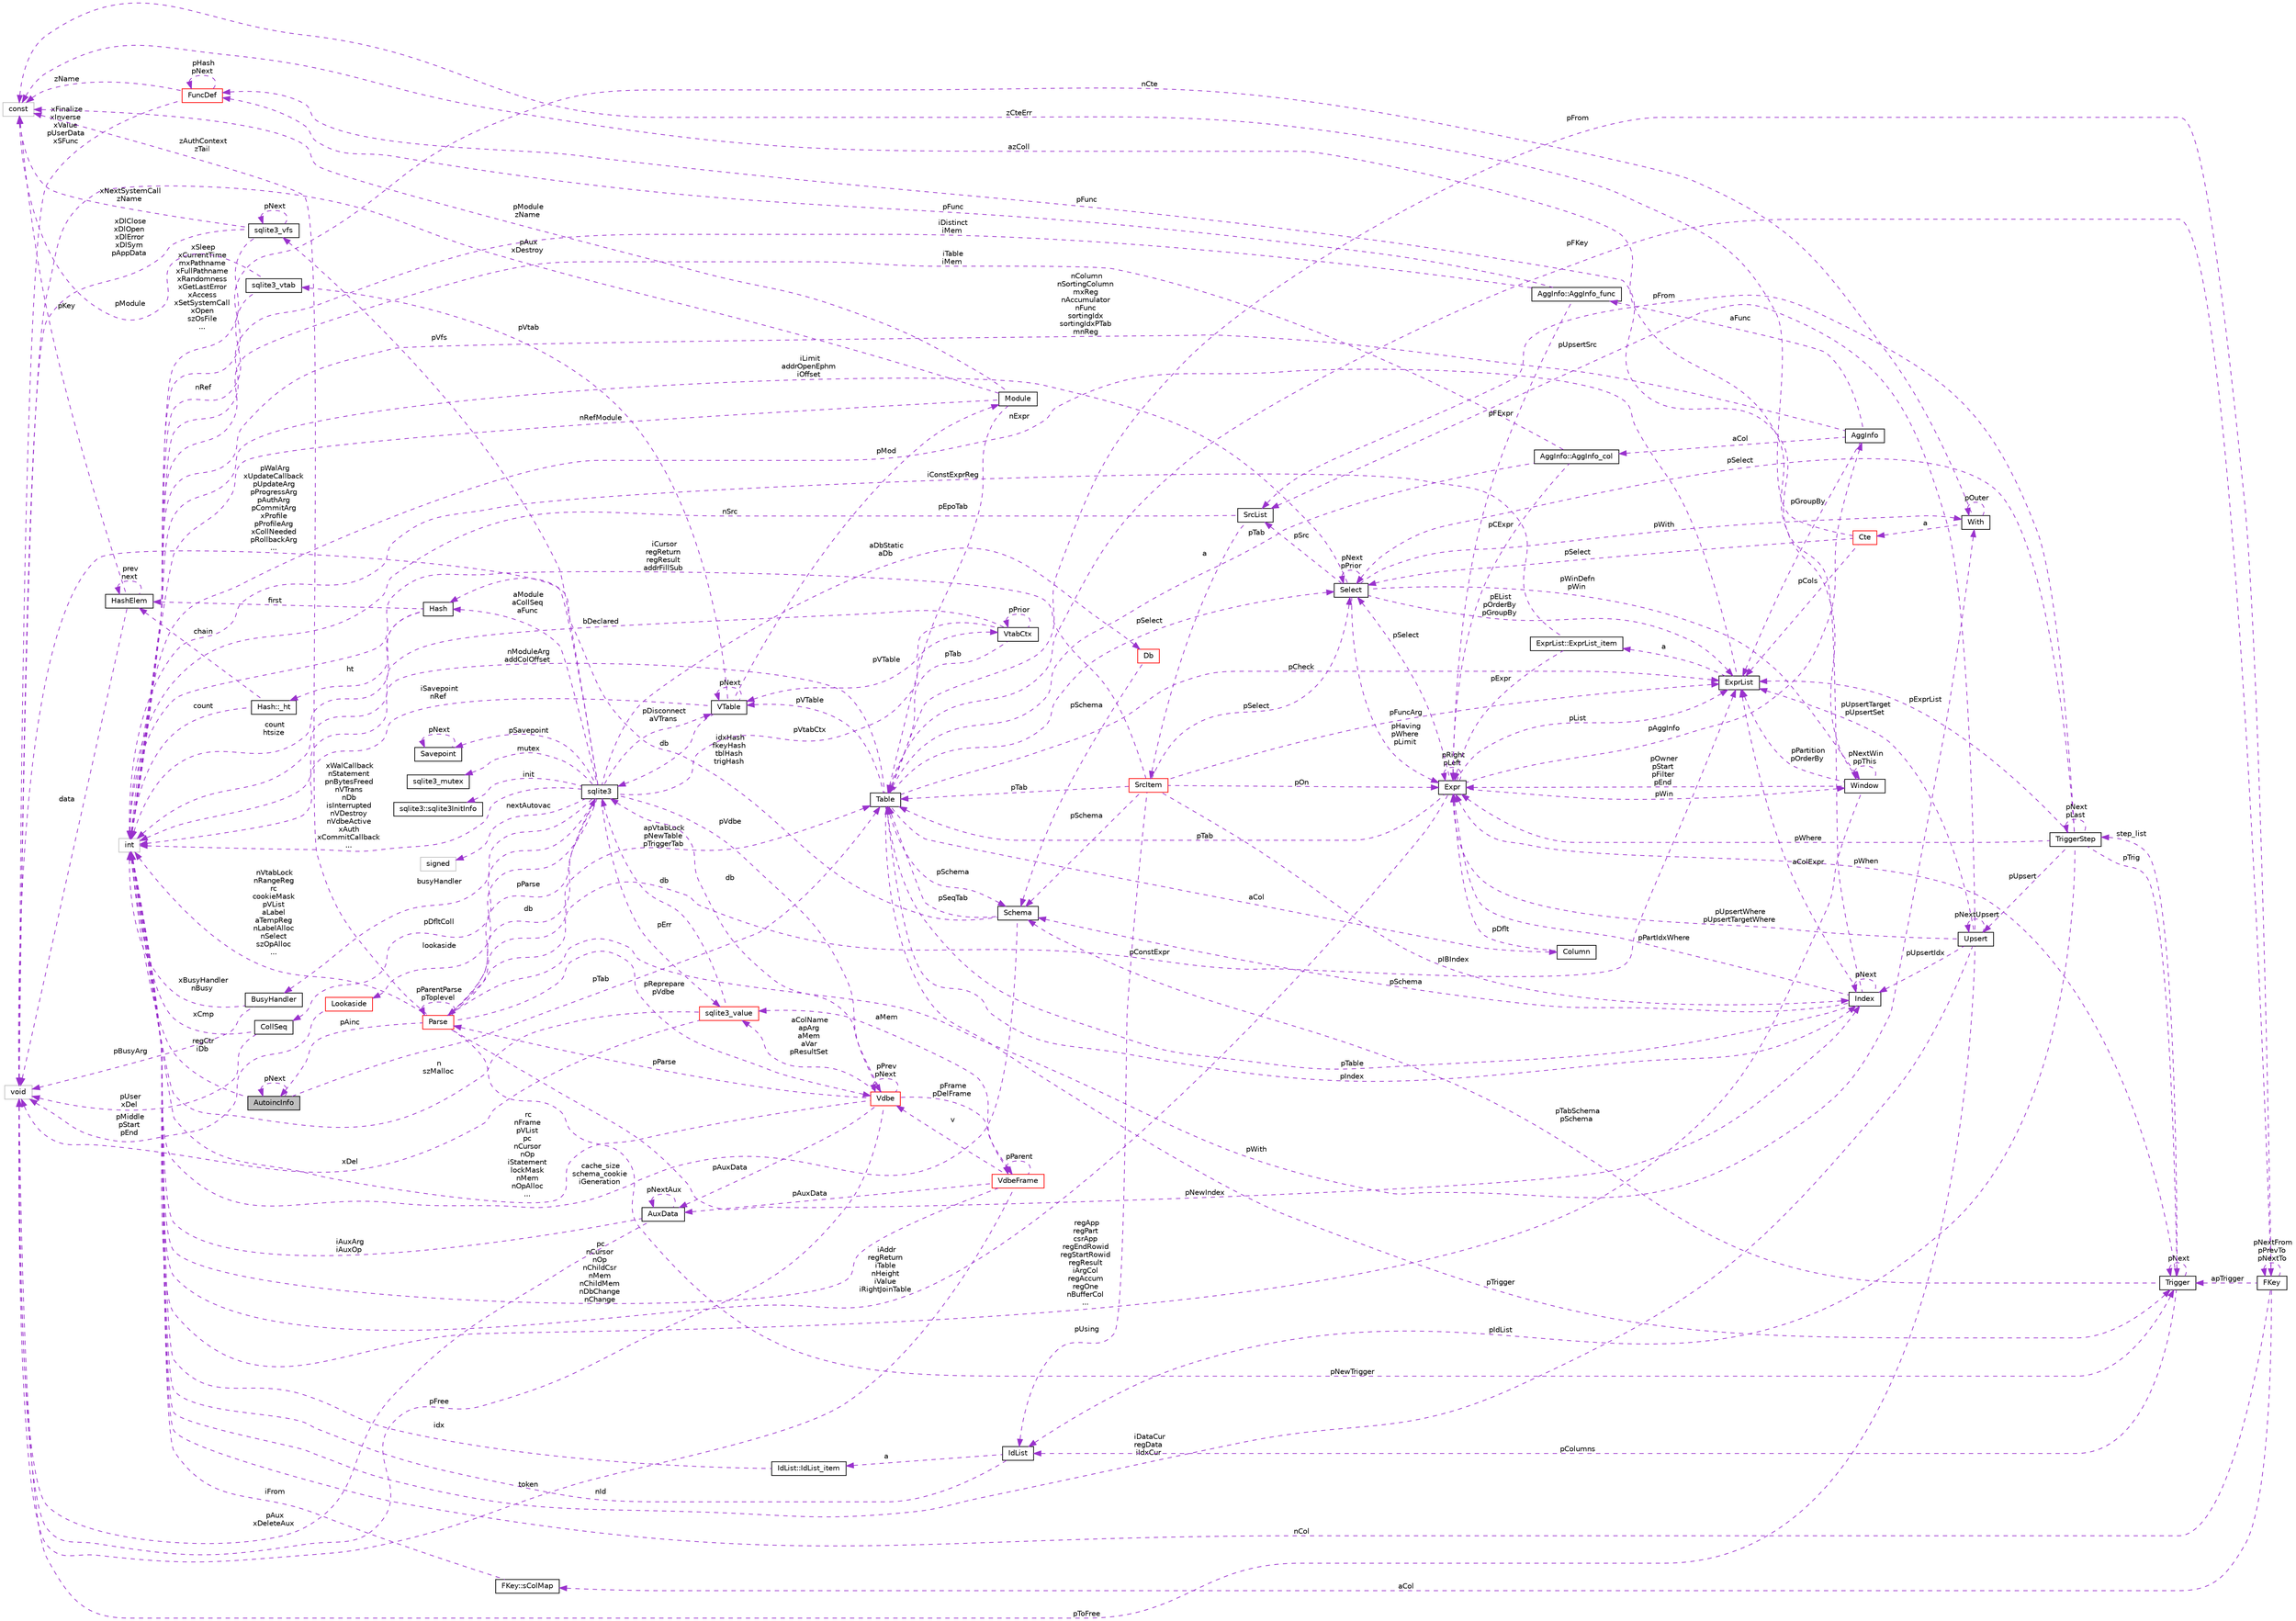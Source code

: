 digraph "AutoincInfo"
{
 // LATEX_PDF_SIZE
  edge [fontname="Helvetica",fontsize="10",labelfontname="Helvetica",labelfontsize="10"];
  node [fontname="Helvetica",fontsize="10",shape=record];
  rankdir="LR";
  Node1 [label="AutoincInfo",height=0.2,width=0.4,color="black", fillcolor="grey75", style="filled", fontcolor="black",tooltip=" "];
  Node2 -> Node1 [dir="back",color="darkorchid3",fontsize="10",style="dashed",label=" regCtr\niDb" ,fontname="Helvetica"];
  Node2 [label="int",height=0.2,width=0.4,color="grey75", fillcolor="white", style="filled",tooltip=" "];
  Node3 -> Node1 [dir="back",color="darkorchid3",fontsize="10",style="dashed",label=" pTab" ,fontname="Helvetica"];
  Node3 [label="Table",height=0.2,width=0.4,color="black", fillcolor="white", style="filled",URL="$structTable.html",tooltip=" "];
  Node4 -> Node3 [dir="back",color="darkorchid3",fontsize="10",style="dashed",label=" pSchema" ,fontname="Helvetica"];
  Node4 [label="Schema",height=0.2,width=0.4,color="black", fillcolor="white", style="filled",URL="$structSchema.html",tooltip=" "];
  Node2 -> Node4 [dir="back",color="darkorchid3",fontsize="10",style="dashed",label=" cache_size\nschema_cookie\niGeneration" ,fontname="Helvetica"];
  Node3 -> Node4 [dir="back",color="darkorchid3",fontsize="10",style="dashed",label=" pSeqTab" ,fontname="Helvetica"];
  Node5 -> Node4 [dir="back",color="darkorchid3",fontsize="10",style="dashed",label=" idxHash\nfkeyHash\ntblHash\ntrigHash" ,fontname="Helvetica"];
  Node5 [label="Hash",height=0.2,width=0.4,color="black", fillcolor="white", style="filled",URL="$structHash.html",tooltip=" "];
  Node6 -> Node5 [dir="back",color="darkorchid3",fontsize="10",style="dashed",label=" ht" ,fontname="Helvetica"];
  Node6 [label="Hash::_ht",height=0.2,width=0.4,color="black", fillcolor="white", style="filled",URL="$structHash_1_1__ht.html",tooltip=" "];
  Node2 -> Node6 [dir="back",color="darkorchid3",fontsize="10",style="dashed",label=" count" ,fontname="Helvetica"];
  Node7 -> Node6 [dir="back",color="darkorchid3",fontsize="10",style="dashed",label=" chain" ,fontname="Helvetica"];
  Node7 [label="HashElem",height=0.2,width=0.4,color="black", fillcolor="white", style="filled",URL="$structHashElem.html",tooltip=" "];
  Node8 -> Node7 [dir="back",color="darkorchid3",fontsize="10",style="dashed",label=" data" ,fontname="Helvetica"];
  Node8 [label="void",height=0.2,width=0.4,color="grey75", fillcolor="white", style="filled",tooltip=" "];
  Node7 -> Node7 [dir="back",color="darkorchid3",fontsize="10",style="dashed",label=" prev\nnext" ,fontname="Helvetica"];
  Node9 -> Node7 [dir="back",color="darkorchid3",fontsize="10",style="dashed",label=" pKey" ,fontname="Helvetica"];
  Node9 [label="const",height=0.2,width=0.4,color="grey75", fillcolor="white", style="filled",tooltip=" "];
  Node2 -> Node5 [dir="back",color="darkorchid3",fontsize="10",style="dashed",label=" count\nhtsize" ,fontname="Helvetica"];
  Node7 -> Node5 [dir="back",color="darkorchid3",fontsize="10",style="dashed",label=" first" ,fontname="Helvetica"];
  Node10 -> Node3 [dir="back",color="darkorchid3",fontsize="10",style="dashed",label=" aCol" ,fontname="Helvetica"];
  Node10 [label="Column",height=0.2,width=0.4,color="black", fillcolor="white", style="filled",URL="$structColumn.html",tooltip=" "];
  Node11 -> Node10 [dir="back",color="darkorchid3",fontsize="10",style="dashed",label=" pDflt" ,fontname="Helvetica"];
  Node11 [label="Expr",height=0.2,width=0.4,color="black", fillcolor="white", style="filled",URL="$structExpr.html",tooltip=" "];
  Node12 -> Node11 [dir="back",color="darkorchid3",fontsize="10",style="dashed",label=" pAggInfo" ,fontname="Helvetica"];
  Node12 [label="AggInfo",height=0.2,width=0.4,color="black", fillcolor="white", style="filled",URL="$structAggInfo.html",tooltip=" "];
  Node13 -> Node12 [dir="back",color="darkorchid3",fontsize="10",style="dashed",label=" aCol" ,fontname="Helvetica"];
  Node13 [label="AggInfo::AggInfo_col",height=0.2,width=0.4,color="black", fillcolor="white", style="filled",URL="$structAggInfo_1_1AggInfo__col.html",tooltip=" "];
  Node11 -> Node13 [dir="back",color="darkorchid3",fontsize="10",style="dashed",label=" pCExpr" ,fontname="Helvetica"];
  Node2 -> Node13 [dir="back",color="darkorchid3",fontsize="10",style="dashed",label=" iTable\niMem" ,fontname="Helvetica"];
  Node3 -> Node13 [dir="back",color="darkorchid3",fontsize="10",style="dashed",label=" pTab" ,fontname="Helvetica"];
  Node2 -> Node12 [dir="back",color="darkorchid3",fontsize="10",style="dashed",label=" nColumn\nnSortingColumn\nmxReg\nnAccumulator\nnFunc\nsortingIdx\nsortingIdxPTab\nmnReg" ,fontname="Helvetica"];
  Node14 -> Node12 [dir="back",color="darkorchid3",fontsize="10",style="dashed",label=" aFunc" ,fontname="Helvetica"];
  Node14 [label="AggInfo::AggInfo_func",height=0.2,width=0.4,color="black", fillcolor="white", style="filled",URL="$structAggInfo_1_1AggInfo__func.html",tooltip=" "];
  Node11 -> Node14 [dir="back",color="darkorchid3",fontsize="10",style="dashed",label=" pFExpr" ,fontname="Helvetica"];
  Node2 -> Node14 [dir="back",color="darkorchid3",fontsize="10",style="dashed",label=" iDistinct\niMem" ,fontname="Helvetica"];
  Node15 -> Node14 [dir="back",color="darkorchid3",fontsize="10",style="dashed",label=" pFunc" ,fontname="Helvetica"];
  Node15 [label="FuncDef",height=0.2,width=0.4,color="red", fillcolor="white", style="filled",URL="$structFuncDef.html",tooltip=" "];
  Node8 -> Node15 [dir="back",color="darkorchid3",fontsize="10",style="dashed",label=" xFinalize\nxInverse\nxValue\npUserData\nxSFunc" ,fontname="Helvetica"];
  Node9 -> Node15 [dir="back",color="darkorchid3",fontsize="10",style="dashed",label=" zName" ,fontname="Helvetica"];
  Node15 -> Node15 [dir="back",color="darkorchid3",fontsize="10",style="dashed",label=" pHash\npNext" ,fontname="Helvetica"];
  Node17 -> Node12 [dir="back",color="darkorchid3",fontsize="10",style="dashed",label=" pGroupBy" ,fontname="Helvetica"];
  Node17 [label="ExprList",height=0.2,width=0.4,color="black", fillcolor="white", style="filled",URL="$structExprList.html",tooltip=" "];
  Node18 -> Node17 [dir="back",color="darkorchid3",fontsize="10",style="dashed",label=" a" ,fontname="Helvetica"];
  Node18 [label="ExprList::ExprList_item",height=0.2,width=0.4,color="black", fillcolor="white", style="filled",URL="$structExprList_1_1ExprList__item.html",tooltip=" "];
  Node11 -> Node18 [dir="back",color="darkorchid3",fontsize="10",style="dashed",label=" pExpr" ,fontname="Helvetica"];
  Node2 -> Node18 [dir="back",color="darkorchid3",fontsize="10",style="dashed",label=" iConstExprReg" ,fontname="Helvetica"];
  Node2 -> Node17 [dir="back",color="darkorchid3",fontsize="10",style="dashed",label=" nExpr" ,fontname="Helvetica"];
  Node11 -> Node11 [dir="back",color="darkorchid3",fontsize="10",style="dashed",label=" pRight\npLeft" ,fontname="Helvetica"];
  Node2 -> Node11 [dir="back",color="darkorchid3",fontsize="10",style="dashed",label=" iAddr\nregReturn\niTable\nnHeight\niValue\niRightJoinTable" ,fontname="Helvetica"];
  Node3 -> Node11 [dir="back",color="darkorchid3",fontsize="10",style="dashed",label=" pTab" ,fontname="Helvetica"];
  Node19 -> Node11 [dir="back",color="darkorchid3",fontsize="10",style="dashed",label=" pSelect" ,fontname="Helvetica"];
  Node19 [label="Select",height=0.2,width=0.4,color="black", fillcolor="white", style="filled",URL="$structSelect.html",tooltip=" "];
  Node11 -> Node19 [dir="back",color="darkorchid3",fontsize="10",style="dashed",label=" pHaving\npWhere\npLimit" ,fontname="Helvetica"];
  Node20 -> Node19 [dir="back",color="darkorchid3",fontsize="10",style="dashed",label=" pWith" ,fontname="Helvetica"];
  Node20 [label="With",height=0.2,width=0.4,color="black", fillcolor="white", style="filled",URL="$structWith.html",tooltip=" "];
  Node21 -> Node20 [dir="back",color="darkorchid3",fontsize="10",style="dashed",label=" a" ,fontname="Helvetica"];
  Node21 [label="Cte",height=0.2,width=0.4,color="red", fillcolor="white", style="filled",URL="$structCte.html",tooltip=" "];
  Node19 -> Node21 [dir="back",color="darkorchid3",fontsize="10",style="dashed",label=" pSelect" ,fontname="Helvetica"];
  Node9 -> Node21 [dir="back",color="darkorchid3",fontsize="10",style="dashed",label=" zCteErr" ,fontname="Helvetica"];
  Node17 -> Node21 [dir="back",color="darkorchid3",fontsize="10",style="dashed",label=" pCols" ,fontname="Helvetica"];
  Node20 -> Node20 [dir="back",color="darkorchid3",fontsize="10",style="dashed",label=" pOuter" ,fontname="Helvetica"];
  Node2 -> Node20 [dir="back",color="darkorchid3",fontsize="10",style="dashed",label=" nCte" ,fontname="Helvetica"];
  Node2 -> Node19 [dir="back",color="darkorchid3",fontsize="10",style="dashed",label=" iLimit\naddrOpenEphm\niOffset" ,fontname="Helvetica"];
  Node19 -> Node19 [dir="back",color="darkorchid3",fontsize="10",style="dashed",label=" pNext\npPrior" ,fontname="Helvetica"];
  Node23 -> Node19 [dir="back",color="darkorchid3",fontsize="10",style="dashed",label=" pSrc" ,fontname="Helvetica"];
  Node23 [label="SrcList",height=0.2,width=0.4,color="black", fillcolor="white", style="filled",URL="$structSrcList.html",tooltip=" "];
  Node24 -> Node23 [dir="back",color="darkorchid3",fontsize="10",style="dashed",label=" a" ,fontname="Helvetica"];
  Node24 [label="SrcItem",height=0.2,width=0.4,color="red", fillcolor="white", style="filled",URL="$structSrcItem.html",tooltip=" "];
  Node4 -> Node24 [dir="back",color="darkorchid3",fontsize="10",style="dashed",label=" pSchema" ,fontname="Helvetica"];
  Node11 -> Node24 [dir="back",color="darkorchid3",fontsize="10",style="dashed",label=" pOn" ,fontname="Helvetica"];
  Node25 -> Node24 [dir="back",color="darkorchid3",fontsize="10",style="dashed",label=" pUsing" ,fontname="Helvetica"];
  Node25 [label="IdList",height=0.2,width=0.4,color="black", fillcolor="white", style="filled",URL="$structIdList.html",tooltip=" "];
  Node26 -> Node25 [dir="back",color="darkorchid3",fontsize="10",style="dashed",label=" a" ,fontname="Helvetica"];
  Node26 [label="IdList::IdList_item",height=0.2,width=0.4,color="black", fillcolor="white", style="filled",URL="$structIdList_1_1IdList__item.html",tooltip=" "];
  Node2 -> Node26 [dir="back",color="darkorchid3",fontsize="10",style="dashed",label=" idx" ,fontname="Helvetica"];
  Node2 -> Node25 [dir="back",color="darkorchid3",fontsize="10",style="dashed",label=" nId" ,fontname="Helvetica"];
  Node2 -> Node24 [dir="back",color="darkorchid3",fontsize="10",style="dashed",label=" iCursor\nregReturn\nregResult\naddrFillSub" ,fontname="Helvetica"];
  Node3 -> Node24 [dir="back",color="darkorchid3",fontsize="10",style="dashed",label=" pTab" ,fontname="Helvetica"];
  Node19 -> Node24 [dir="back",color="darkorchid3",fontsize="10",style="dashed",label=" pSelect" ,fontname="Helvetica"];
  Node27 -> Node24 [dir="back",color="darkorchid3",fontsize="10",style="dashed",label=" pIBIndex" ,fontname="Helvetica"];
  Node27 [label="Index",height=0.2,width=0.4,color="black", fillcolor="white", style="filled",URL="$structIndex.html",tooltip=" "];
  Node4 -> Node27 [dir="back",color="darkorchid3",fontsize="10",style="dashed",label=" pSchema" ,fontname="Helvetica"];
  Node11 -> Node27 [dir="back",color="darkorchid3",fontsize="10",style="dashed",label=" pPartIdxWhere" ,fontname="Helvetica"];
  Node3 -> Node27 [dir="back",color="darkorchid3",fontsize="10",style="dashed",label=" pTable" ,fontname="Helvetica"];
  Node17 -> Node27 [dir="back",color="darkorchid3",fontsize="10",style="dashed",label=" aColExpr" ,fontname="Helvetica"];
  Node9 -> Node27 [dir="back",color="darkorchid3",fontsize="10",style="dashed",label=" azColl" ,fontname="Helvetica"];
  Node27 -> Node27 [dir="back",color="darkorchid3",fontsize="10",style="dashed",label=" pNext" ,fontname="Helvetica"];
  Node17 -> Node24 [dir="back",color="darkorchid3",fontsize="10",style="dashed",label=" pFuncArg" ,fontname="Helvetica"];
  Node2 -> Node23 [dir="back",color="darkorchid3",fontsize="10",style="dashed",label=" nSrc" ,fontname="Helvetica"];
  Node17 -> Node19 [dir="back",color="darkorchid3",fontsize="10",style="dashed",label=" pEList\npOrderBy\npGroupBy" ,fontname="Helvetica"];
  Node28 -> Node19 [dir="back",color="darkorchid3",fontsize="10",style="dashed",label=" pWinDefn\npWin" ,fontname="Helvetica"];
  Node28 [label="Window",height=0.2,width=0.4,color="black", fillcolor="white", style="filled",URL="$structWindow.html",tooltip=" "];
  Node11 -> Node28 [dir="back",color="darkorchid3",fontsize="10",style="dashed",label=" pOwner\npStart\npFilter\npEnd" ,fontname="Helvetica"];
  Node2 -> Node28 [dir="back",color="darkorchid3",fontsize="10",style="dashed",label=" regApp\nregPart\ncsrApp\nregEndRowid\nregStartRowid\nregResult\niArgCol\nregAccum\nregOne\nnBufferCol\n..." ,fontname="Helvetica"];
  Node17 -> Node28 [dir="back",color="darkorchid3",fontsize="10",style="dashed",label=" pPartition\npOrderBy" ,fontname="Helvetica"];
  Node15 -> Node28 [dir="back",color="darkorchid3",fontsize="10",style="dashed",label=" pFunc" ,fontname="Helvetica"];
  Node28 -> Node28 [dir="back",color="darkorchid3",fontsize="10",style="dashed",label=" pNextWin\nppThis" ,fontname="Helvetica"];
  Node17 -> Node11 [dir="back",color="darkorchid3",fontsize="10",style="dashed",label=" pList" ,fontname="Helvetica"];
  Node28 -> Node11 [dir="back",color="darkorchid3",fontsize="10",style="dashed",label=" pWin" ,fontname="Helvetica"];
  Node29 -> Node3 [dir="back",color="darkorchid3",fontsize="10",style="dashed",label=" pFKey" ,fontname="Helvetica"];
  Node29 [label="FKey",height=0.2,width=0.4,color="black", fillcolor="white", style="filled",URL="$structFKey.html",tooltip=" "];
  Node30 -> Node29 [dir="back",color="darkorchid3",fontsize="10",style="dashed",label=" aCol" ,fontname="Helvetica"];
  Node30 [label="FKey::sColMap",height=0.2,width=0.4,color="black", fillcolor="white", style="filled",URL="$structFKey_1_1sColMap.html",tooltip=" "];
  Node2 -> Node30 [dir="back",color="darkorchid3",fontsize="10",style="dashed",label=" iFrom" ,fontname="Helvetica"];
  Node29 -> Node29 [dir="back",color="darkorchid3",fontsize="10",style="dashed",label=" pNextFrom\npPrevTo\npNextTo" ,fontname="Helvetica"];
  Node2 -> Node29 [dir="back",color="darkorchid3",fontsize="10",style="dashed",label=" nCol" ,fontname="Helvetica"];
  Node3 -> Node29 [dir="back",color="darkorchid3",fontsize="10",style="dashed",label=" pFrom" ,fontname="Helvetica"];
  Node31 -> Node29 [dir="back",color="darkorchid3",fontsize="10",style="dashed",label=" apTrigger" ,fontname="Helvetica"];
  Node31 [label="Trigger",height=0.2,width=0.4,color="black", fillcolor="white", style="filled",URL="$structTrigger.html",tooltip=" "];
  Node32 -> Node31 [dir="back",color="darkorchid3",fontsize="10",style="dashed",label=" step_list" ,fontname="Helvetica"];
  Node32 [label="TriggerStep",height=0.2,width=0.4,color="black", fillcolor="white", style="filled",URL="$structTriggerStep.html",tooltip=" "];
  Node32 -> Node32 [dir="back",color="darkorchid3",fontsize="10",style="dashed",label=" pNext\npLast" ,fontname="Helvetica"];
  Node11 -> Node32 [dir="back",color="darkorchid3",fontsize="10",style="dashed",label=" pWhere" ,fontname="Helvetica"];
  Node25 -> Node32 [dir="back",color="darkorchid3",fontsize="10",style="dashed",label=" pIdList" ,fontname="Helvetica"];
  Node19 -> Node32 [dir="back",color="darkorchid3",fontsize="10",style="dashed",label=" pSelect" ,fontname="Helvetica"];
  Node31 -> Node32 [dir="back",color="darkorchid3",fontsize="10",style="dashed",label=" pTrig" ,fontname="Helvetica"];
  Node23 -> Node32 [dir="back",color="darkorchid3",fontsize="10",style="dashed",label=" pFrom" ,fontname="Helvetica"];
  Node17 -> Node32 [dir="back",color="darkorchid3",fontsize="10",style="dashed",label=" pExprList" ,fontname="Helvetica"];
  Node33 -> Node32 [dir="back",color="darkorchid3",fontsize="10",style="dashed",label=" pUpsert" ,fontname="Helvetica"];
  Node33 [label="Upsert",height=0.2,width=0.4,color="black", fillcolor="white", style="filled",URL="$structUpsert.html",tooltip=" "];
  Node11 -> Node33 [dir="back",color="darkorchid3",fontsize="10",style="dashed",label=" pUpsertWhere\npUpsertTargetWhere" ,fontname="Helvetica"];
  Node8 -> Node33 [dir="back",color="darkorchid3",fontsize="10",style="dashed",label=" pToFree" ,fontname="Helvetica"];
  Node2 -> Node33 [dir="back",color="darkorchid3",fontsize="10",style="dashed",label=" iDataCur\nregData\niIdxCur" ,fontname="Helvetica"];
  Node23 -> Node33 [dir="back",color="darkorchid3",fontsize="10",style="dashed",label=" pUpsertSrc" ,fontname="Helvetica"];
  Node27 -> Node33 [dir="back",color="darkorchid3",fontsize="10",style="dashed",label=" pUpsertIdx" ,fontname="Helvetica"];
  Node17 -> Node33 [dir="back",color="darkorchid3",fontsize="10",style="dashed",label=" pUpsertTarget\npUpsertSet" ,fontname="Helvetica"];
  Node33 -> Node33 [dir="back",color="darkorchid3",fontsize="10",style="dashed",label=" pNextUpsert" ,fontname="Helvetica"];
  Node4 -> Node31 [dir="back",color="darkorchid3",fontsize="10",style="dashed",label=" pTabSchema\npSchema" ,fontname="Helvetica"];
  Node11 -> Node31 [dir="back",color="darkorchid3",fontsize="10",style="dashed",label=" pWhen" ,fontname="Helvetica"];
  Node25 -> Node31 [dir="back",color="darkorchid3",fontsize="10",style="dashed",label=" pColumns" ,fontname="Helvetica"];
  Node31 -> Node31 [dir="back",color="darkorchid3",fontsize="10",style="dashed",label=" pNext" ,fontname="Helvetica"];
  Node34 -> Node3 [dir="back",color="darkorchid3",fontsize="10",style="dashed",label=" pVTable" ,fontname="Helvetica"];
  Node34 [label="VTable",height=0.2,width=0.4,color="black", fillcolor="white", style="filled",URL="$structVTable.html",tooltip=" "];
  Node35 -> Node34 [dir="back",color="darkorchid3",fontsize="10",style="dashed",label=" db" ,fontname="Helvetica"];
  Node35 [label="sqlite3",height=0.2,width=0.4,color="black", fillcolor="white", style="filled",URL="$structsqlite3.html",tooltip=" "];
  Node36 -> Node35 [dir="back",color="darkorchid3",fontsize="10",style="dashed",label=" pVdbe" ,fontname="Helvetica"];
  Node36 [label="Vdbe",height=0.2,width=0.4,color="red", fillcolor="white", style="filled",URL="$structVdbe.html",tooltip=" "];
  Node36 -> Node36 [dir="back",color="darkorchid3",fontsize="10",style="dashed",label=" pPrev\npNext" ,fontname="Helvetica"];
  Node35 -> Node36 [dir="back",color="darkorchid3",fontsize="10",style="dashed",label=" db" ,fontname="Helvetica"];
  Node8 -> Node36 [dir="back",color="darkorchid3",fontsize="10",style="dashed",label=" pFree" ,fontname="Helvetica"];
  Node37 -> Node36 [dir="back",color="darkorchid3",fontsize="10",style="dashed",label=" aColName\napArg\naMem\naVar\npResultSet" ,fontname="Helvetica"];
  Node37 [label="sqlite3_value",height=0.2,width=0.4,color="red", fillcolor="white", style="filled",URL="$structsqlite3__value.html",tooltip=" "];
  Node35 -> Node37 [dir="back",color="darkorchid3",fontsize="10",style="dashed",label=" db" ,fontname="Helvetica"];
  Node8 -> Node37 [dir="back",color="darkorchid3",fontsize="10",style="dashed",label=" xDel" ,fontname="Helvetica"];
  Node2 -> Node37 [dir="back",color="darkorchid3",fontsize="10",style="dashed",label=" n\nszMalloc" ,fontname="Helvetica"];
  Node39 -> Node36 [dir="back",color="darkorchid3",fontsize="10",style="dashed",label=" pFrame\npDelFrame" ,fontname="Helvetica"];
  Node39 [label="VdbeFrame",height=0.2,width=0.4,color="red", fillcolor="white", style="filled",URL="$structVdbeFrame.html",tooltip=" "];
  Node36 -> Node39 [dir="back",color="darkorchid3",fontsize="10",style="dashed",label=" v" ,fontname="Helvetica"];
  Node8 -> Node39 [dir="back",color="darkorchid3",fontsize="10",style="dashed",label=" token" ,fontname="Helvetica"];
  Node37 -> Node39 [dir="back",color="darkorchid3",fontsize="10",style="dashed",label=" aMem" ,fontname="Helvetica"];
  Node39 -> Node39 [dir="back",color="darkorchid3",fontsize="10",style="dashed",label=" pParent" ,fontname="Helvetica"];
  Node2 -> Node39 [dir="back",color="darkorchid3",fontsize="10",style="dashed",label=" pc\nnCursor\nnOp\nnChildCsr\nnMem\nnChildMem\nnDbChange\nnChange" ,fontname="Helvetica"];
  Node40 -> Node39 [dir="back",color="darkorchid3",fontsize="10",style="dashed",label=" pAuxData" ,fontname="Helvetica"];
  Node40 [label="AuxData",height=0.2,width=0.4,color="black", fillcolor="white", style="filled",URL="$structAuxData.html",tooltip=" "];
  Node8 -> Node40 [dir="back",color="darkorchid3",fontsize="10",style="dashed",label=" pAux\nxDeleteAux" ,fontname="Helvetica"];
  Node2 -> Node40 [dir="back",color="darkorchid3",fontsize="10",style="dashed",label=" iAuxArg\niAuxOp" ,fontname="Helvetica"];
  Node40 -> Node40 [dir="back",color="darkorchid3",fontsize="10",style="dashed",label=" pNextAux" ,fontname="Helvetica"];
  Node2 -> Node36 [dir="back",color="darkorchid3",fontsize="10",style="dashed",label=" rc\nnFrame\npVList\npc\nnCursor\nnOp\niStatement\nlockMask\nnMem\nnOpAlloc\n..." ,fontname="Helvetica"];
  Node40 -> Node36 [dir="back",color="darkorchid3",fontsize="10",style="dashed",label=" pAuxData" ,fontname="Helvetica"];
  Node79 -> Node36 [dir="back",color="darkorchid3",fontsize="10",style="dashed",label=" pParse" ,fontname="Helvetica"];
  Node79 [label="Parse",height=0.2,width=0.4,color="red", fillcolor="white", style="filled",URL="$structParse.html",tooltip=" "];
  Node36 -> Node79 [dir="back",color="darkorchid3",fontsize="10",style="dashed",label=" pReprepare\npVdbe" ,fontname="Helvetica"];
  Node35 -> Node79 [dir="back",color="darkorchid3",fontsize="10",style="dashed",label=" db" ,fontname="Helvetica"];
  Node20 -> Node79 [dir="back",color="darkorchid3",fontsize="10",style="dashed",label=" pWith" ,fontname="Helvetica"];
  Node2 -> Node79 [dir="back",color="darkorchid3",fontsize="10",style="dashed",label=" nVtabLock\nnRangeReg\nrc\ncookieMask\npVList\naLabel\naTempReg\nnLabelAlloc\nnSelect\nszOpAlloc\n..." ,fontname="Helvetica"];
  Node3 -> Node79 [dir="back",color="darkorchid3",fontsize="10",style="dashed",label=" apVtabLock\npNewTable\npTriggerTab" ,fontname="Helvetica"];
  Node31 -> Node79 [dir="back",color="darkorchid3",fontsize="10",style="dashed",label=" pNewTrigger" ,fontname="Helvetica"];
  Node27 -> Node79 [dir="back",color="darkorchid3",fontsize="10",style="dashed",label=" pNewIndex" ,fontname="Helvetica"];
  Node9 -> Node79 [dir="back",color="darkorchid3",fontsize="10",style="dashed",label=" zAuthContext\nzTail" ,fontname="Helvetica"];
  Node1 -> Node79 [dir="back",color="darkorchid3",fontsize="10",style="dashed",label=" pAinc" ,fontname="Helvetica"];
  Node17 -> Node79 [dir="back",color="darkorchid3",fontsize="10",style="dashed",label=" pConstExpr" ,fontname="Helvetica"];
  Node79 -> Node79 [dir="back",color="darkorchid3",fontsize="10",style="dashed",label=" pParentParse\npToplevel" ,fontname="Helvetica"];
  Node99 -> Node35 [dir="back",color="darkorchid3",fontsize="10",style="dashed",label=" pSavepoint" ,fontname="Helvetica"];
  Node99 [label="Savepoint",height=0.2,width=0.4,color="black", fillcolor="white", style="filled",URL="$structSavepoint.html",tooltip=" "];
  Node99 -> Node99 [dir="back",color="darkorchid3",fontsize="10",style="dashed",label=" pNext" ,fontname="Helvetica"];
  Node8 -> Node35 [dir="back",color="darkorchid3",fontsize="10",style="dashed",label=" pWalArg\nxUpdateCallback\npUpdateArg\npProgressArg\npAuthArg\npCommitArg\nxProfile\npProfileArg\nxCollNeeded\npRollbackArg\n..." ,fontname="Helvetica"];
  Node100 -> Node35 [dir="back",color="darkorchid3",fontsize="10",style="dashed",label=" lookaside" ,fontname="Helvetica"];
  Node100 [label="Lookaside",height=0.2,width=0.4,color="red", fillcolor="white", style="filled",URL="$structLookaside.html",tooltip=" "];
  Node8 -> Node100 [dir="back",color="darkorchid3",fontsize="10",style="dashed",label=" pMiddle\npStart\npEnd" ,fontname="Helvetica"];
  Node37 -> Node35 [dir="back",color="darkorchid3",fontsize="10",style="dashed",label=" pErr" ,fontname="Helvetica"];
  Node46 -> Node35 [dir="back",color="darkorchid3",fontsize="10",style="dashed",label=" mutex" ,fontname="Helvetica"];
  Node46 [label="sqlite3_mutex",height=0.2,width=0.4,color="black", fillcolor="white", style="filled",URL="$structsqlite3__mutex.html",tooltip=" "];
  Node56 -> Node35 [dir="back",color="darkorchid3",fontsize="10",style="dashed",label=" pVfs" ,fontname="Helvetica"];
  Node56 [label="sqlite3_vfs",height=0.2,width=0.4,color="black", fillcolor="white", style="filled",URL="$structsqlite3__vfs.html",tooltip=" "];
  Node8 -> Node56 [dir="back",color="darkorchid3",fontsize="10",style="dashed",label=" xDlClose\nxDlOpen\nxDlError\nxDlSym\npAppData" ,fontname="Helvetica"];
  Node56 -> Node56 [dir="back",color="darkorchid3",fontsize="10",style="dashed",label=" pNext" ,fontname="Helvetica"];
  Node2 -> Node56 [dir="back",color="darkorchid3",fontsize="10",style="dashed",label=" xSleep\nxCurrentTime\nmxPathname\nxFullPathname\nxRandomness\nxGetLastError\nxAccess\nxSetSystemCall\nxOpen\nszOsFile\n..." ,fontname="Helvetica"];
  Node9 -> Node56 [dir="back",color="darkorchid3",fontsize="10",style="dashed",label=" xNextSystemCall\nzName" ,fontname="Helvetica"];
  Node102 -> Node35 [dir="back",color="darkorchid3",fontsize="10",style="dashed",label=" init" ,fontname="Helvetica"];
  Node102 [label="sqlite3::sqlite3InitInfo",height=0.2,width=0.4,color="black", fillcolor="white", style="filled",URL="$structsqlite3_1_1sqlite3InitInfo.html",tooltip=" "];
  Node103 -> Node35 [dir="back",color="darkorchid3",fontsize="10",style="dashed",label=" busyHandler" ,fontname="Helvetica"];
  Node103 [label="BusyHandler",height=0.2,width=0.4,color="black", fillcolor="white", style="filled",URL="$structBusyHandler.html",tooltip=" "];
  Node8 -> Node103 [dir="back",color="darkorchid3",fontsize="10",style="dashed",label=" pBusyArg" ,fontname="Helvetica"];
  Node2 -> Node103 [dir="back",color="darkorchid3",fontsize="10",style="dashed",label=" xBusyHandler\nnBusy" ,fontname="Helvetica"];
  Node104 -> Node35 [dir="back",color="darkorchid3",fontsize="10",style="dashed",label=" pVtabCtx" ,fontname="Helvetica"];
  Node104 [label="VtabCtx",height=0.2,width=0.4,color="black", fillcolor="white", style="filled",URL="$structVtabCtx.html",tooltip=" "];
  Node104 -> Node104 [dir="back",color="darkorchid3",fontsize="10",style="dashed",label=" pPrior" ,fontname="Helvetica"];
  Node2 -> Node104 [dir="back",color="darkorchid3",fontsize="10",style="dashed",label=" bDeclared" ,fontname="Helvetica"];
  Node34 -> Node104 [dir="back",color="darkorchid3",fontsize="10",style="dashed",label=" pVTable" ,fontname="Helvetica"];
  Node3 -> Node104 [dir="back",color="darkorchid3",fontsize="10",style="dashed",label=" pTab" ,fontname="Helvetica"];
  Node61 -> Node35 [dir="back",color="darkorchid3",fontsize="10",style="dashed",label=" pDfltColl" ,fontname="Helvetica"];
  Node61 [label="CollSeq",height=0.2,width=0.4,color="black", fillcolor="white", style="filled",URL="$structCollSeq.html",tooltip=" "];
  Node8 -> Node61 [dir="back",color="darkorchid3",fontsize="10",style="dashed",label=" pUser\nxDel" ,fontname="Helvetica"];
  Node2 -> Node61 [dir="back",color="darkorchid3",fontsize="10",style="dashed",label=" xCmp" ,fontname="Helvetica"];
  Node34 -> Node35 [dir="back",color="darkorchid3",fontsize="10",style="dashed",label=" pDisconnect\naVTrans" ,fontname="Helvetica"];
  Node2 -> Node35 [dir="back",color="darkorchid3",fontsize="10",style="dashed",label=" xWalCallback\nnStatement\npnBytesFreed\nnVTrans\nnDb\nisInterrupted\nnVDestroy\nnVdbeActive\nxAuth\nxCommitCallback\n..." ,fontname="Helvetica"];
  Node78 -> Node35 [dir="back",color="darkorchid3",fontsize="10",style="dashed",label=" nextAutovac" ,fontname="Helvetica"];
  Node78 [label="signed",height=0.2,width=0.4,color="grey75", fillcolor="white", style="filled",tooltip=" "];
  Node105 -> Node35 [dir="back",color="darkorchid3",fontsize="10",style="dashed",label=" aDbStatic\naDb" ,fontname="Helvetica"];
  Node105 [label="Db",height=0.2,width=0.4,color="red", fillcolor="white", style="filled",URL="$structDb.html",tooltip=" "];
  Node4 -> Node105 [dir="back",color="darkorchid3",fontsize="10",style="dashed",label=" pSchema" ,fontname="Helvetica"];
  Node5 -> Node35 [dir="back",color="darkorchid3",fontsize="10",style="dashed",label=" aModule\naCollSeq\naFunc" ,fontname="Helvetica"];
  Node79 -> Node35 [dir="back",color="darkorchid3",fontsize="10",style="dashed",label=" pParse" ,fontname="Helvetica"];
  Node34 -> Node34 [dir="back",color="darkorchid3",fontsize="10",style="dashed",label=" pNext" ,fontname="Helvetica"];
  Node2 -> Node34 [dir="back",color="darkorchid3",fontsize="10",style="dashed",label=" iSavepoint\nnRef" ,fontname="Helvetica"];
  Node106 -> Node34 [dir="back",color="darkorchid3",fontsize="10",style="dashed",label=" pMod" ,fontname="Helvetica"];
  Node106 [label="Module",height=0.2,width=0.4,color="black", fillcolor="white", style="filled",URL="$structModule.html",tooltip=" "];
  Node8 -> Node106 [dir="back",color="darkorchid3",fontsize="10",style="dashed",label=" pAux\nxDestroy" ,fontname="Helvetica"];
  Node2 -> Node106 [dir="back",color="darkorchid3",fontsize="10",style="dashed",label=" nRefModule" ,fontname="Helvetica"];
  Node3 -> Node106 [dir="back",color="darkorchid3",fontsize="10",style="dashed",label=" pEpoTab" ,fontname="Helvetica"];
  Node9 -> Node106 [dir="back",color="darkorchid3",fontsize="10",style="dashed",label=" pModule\nzName" ,fontname="Helvetica"];
  Node63 -> Node34 [dir="back",color="darkorchid3",fontsize="10",style="dashed",label=" pVtab" ,fontname="Helvetica"];
  Node63 [label="sqlite3_vtab",height=0.2,width=0.4,color="black", fillcolor="white", style="filled",URL="$structsqlite3__vtab.html",tooltip=" "];
  Node2 -> Node63 [dir="back",color="darkorchid3",fontsize="10",style="dashed",label=" nRef" ,fontname="Helvetica"];
  Node9 -> Node63 [dir="back",color="darkorchid3",fontsize="10",style="dashed",label=" pModule" ,fontname="Helvetica"];
  Node2 -> Node3 [dir="back",color="darkorchid3",fontsize="10",style="dashed",label=" nModuleArg\naddColOffset" ,fontname="Helvetica"];
  Node31 -> Node3 [dir="back",color="darkorchid3",fontsize="10",style="dashed",label=" pTrigger" ,fontname="Helvetica"];
  Node19 -> Node3 [dir="back",color="darkorchid3",fontsize="10",style="dashed",label=" pSelect" ,fontname="Helvetica"];
  Node17 -> Node3 [dir="back",color="darkorchid3",fontsize="10",style="dashed",label=" pCheck" ,fontname="Helvetica"];
  Node27 -> Node3 [dir="back",color="darkorchid3",fontsize="10",style="dashed",label=" pIndex" ,fontname="Helvetica"];
  Node1 -> Node1 [dir="back",color="darkorchid3",fontsize="10",style="dashed",label=" pNext" ,fontname="Helvetica"];
}
